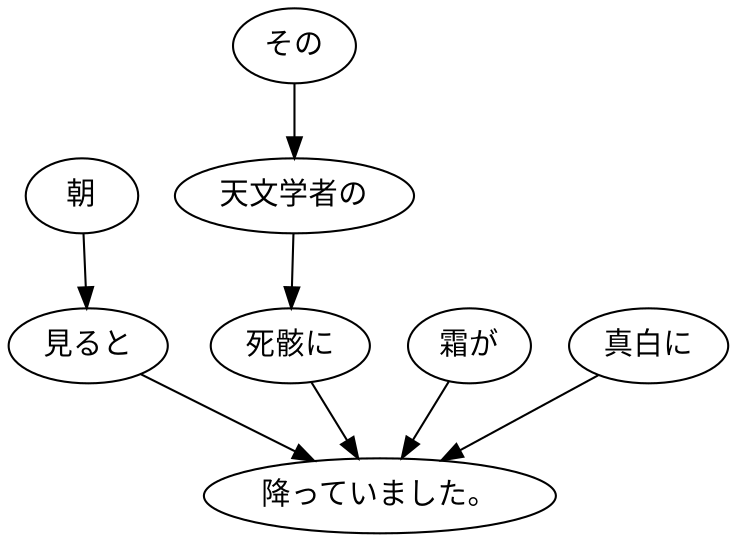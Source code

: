 digraph graph1704 {
	node0 [label="朝"];
	node1 [label="見ると"];
	node2 [label="その"];
	node3 [label="天文学者の"];
	node4 [label="死骸に"];
	node5 [label="霜が"];
	node6 [label="真白に"];
	node7 [label="降っていました。"];
	node0 -> node1;
	node1 -> node7;
	node2 -> node3;
	node3 -> node4;
	node4 -> node7;
	node5 -> node7;
	node6 -> node7;
}
